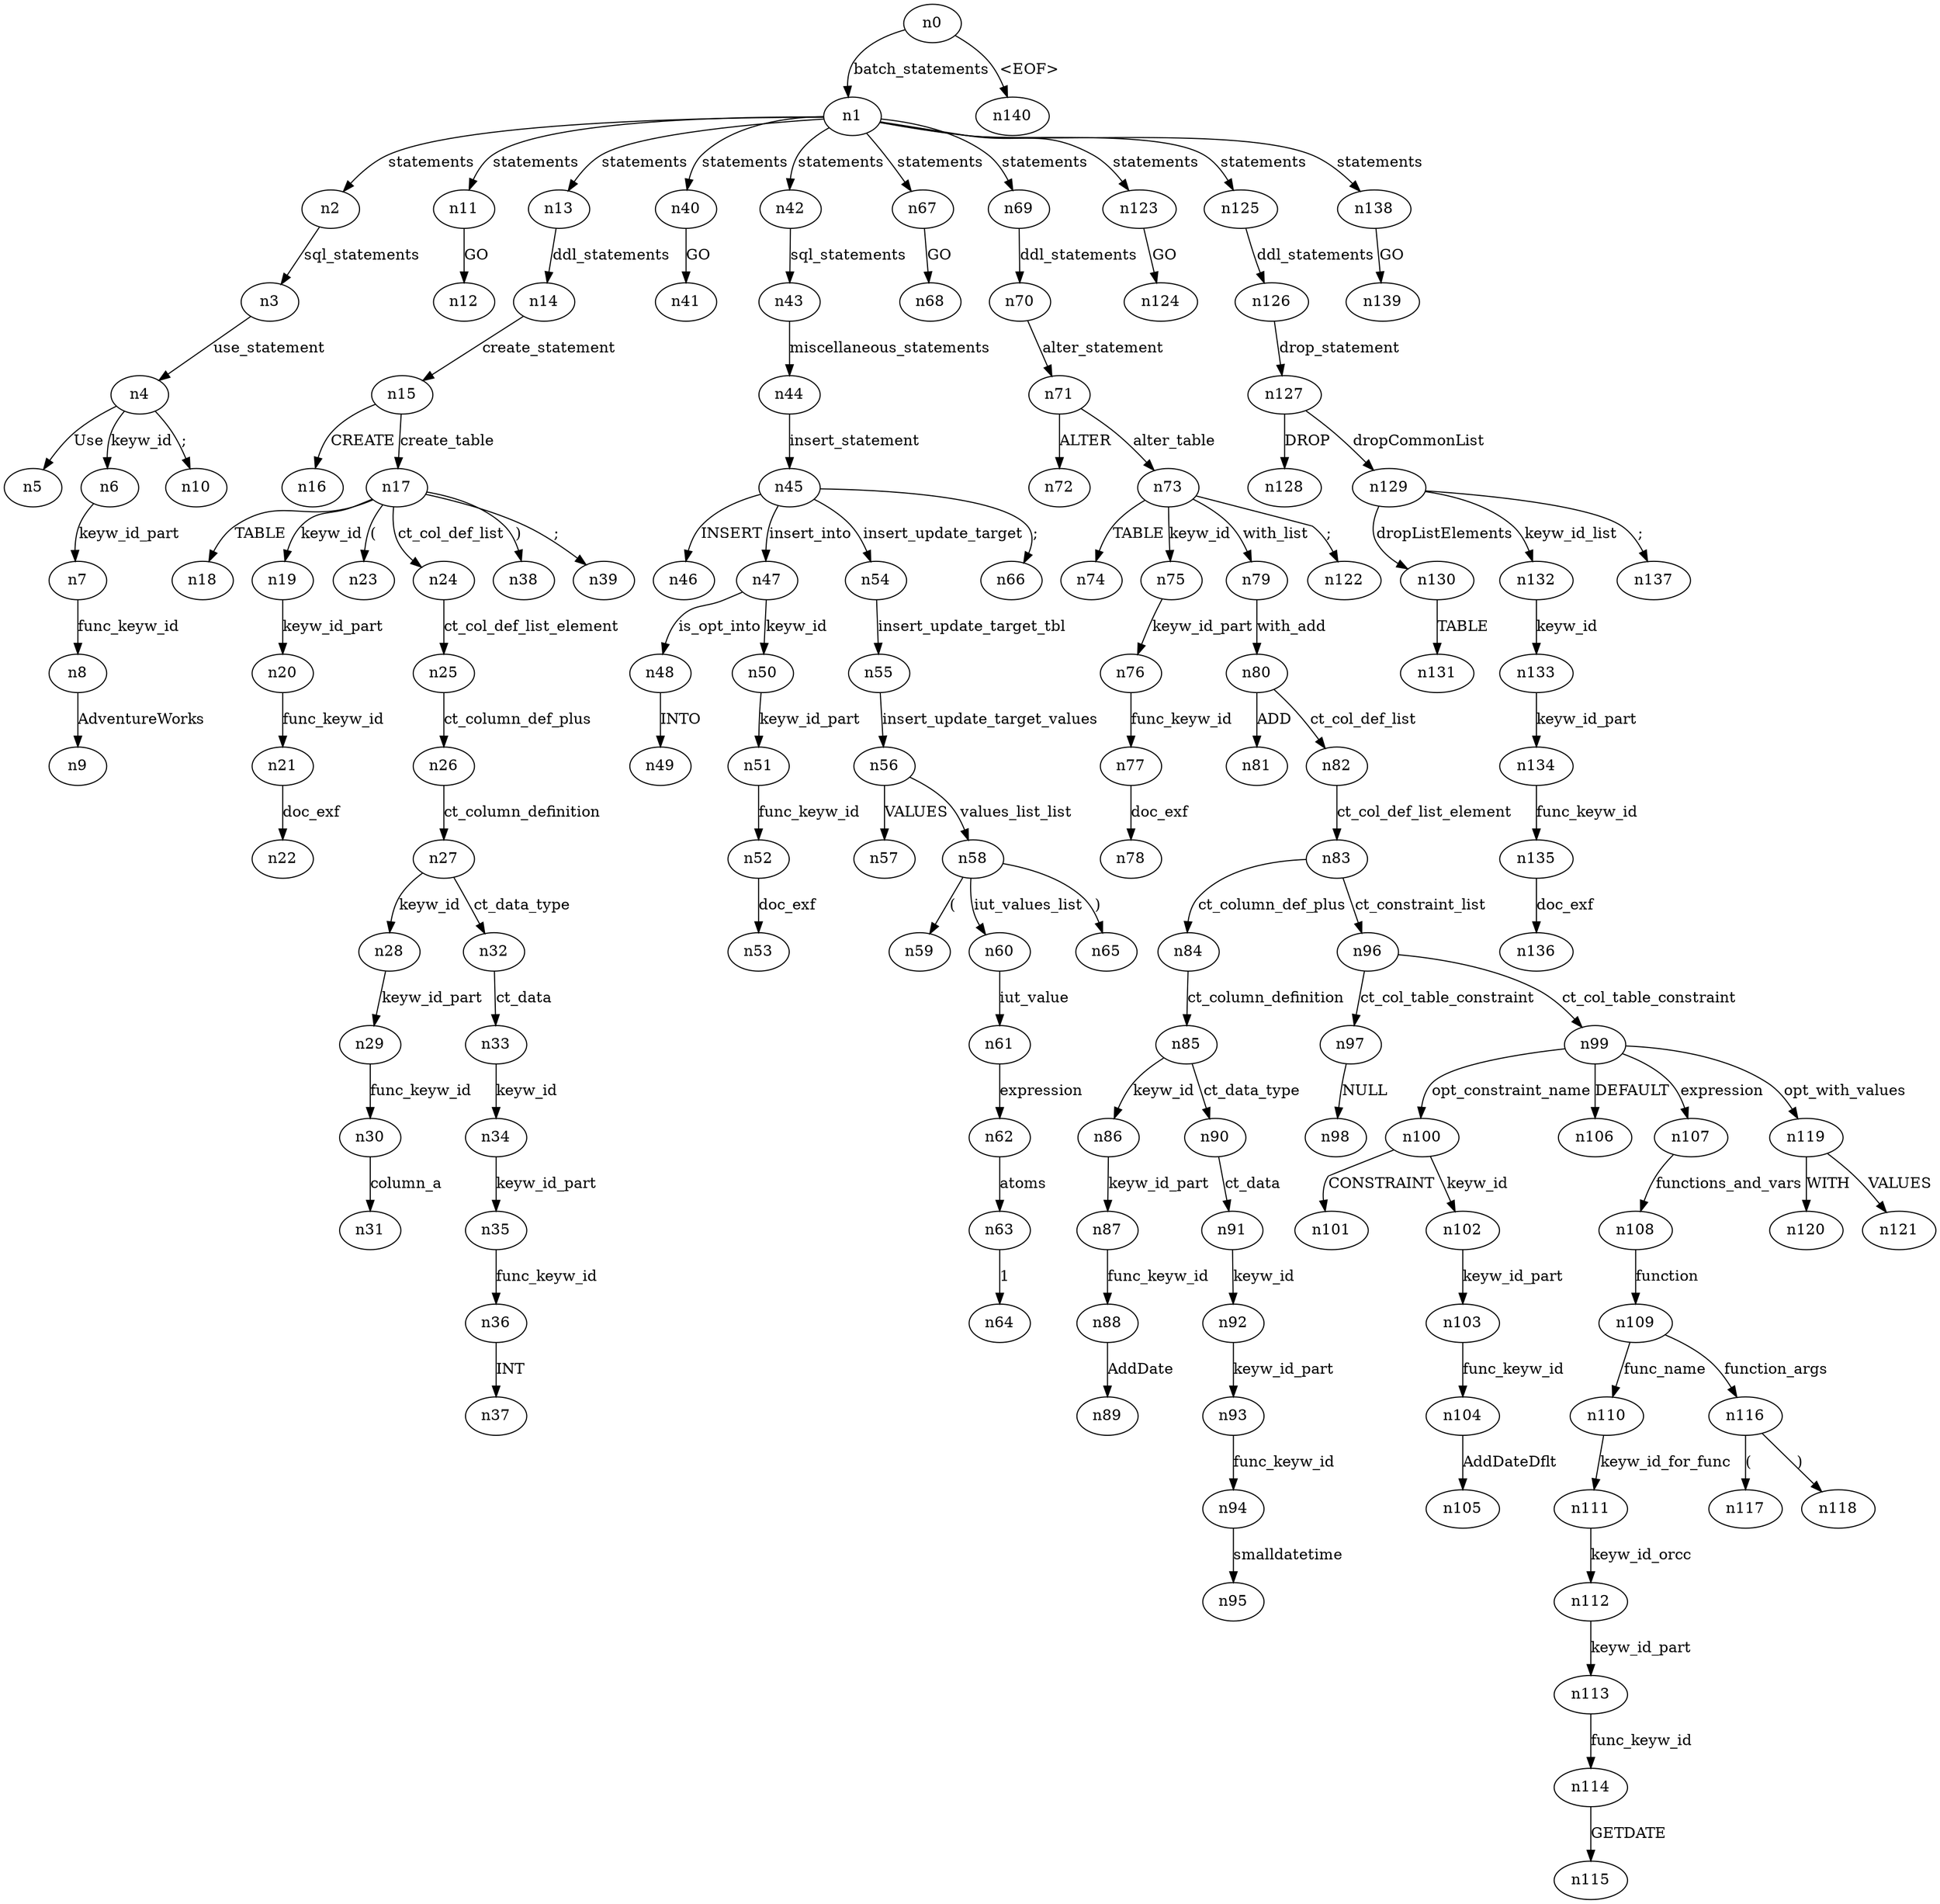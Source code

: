 digraph ParseTree {
  n0 -> n1 [label="batch_statements"];
  n1 -> n2 [label="statements"];
  n2 -> n3 [label="sql_statements"];
  n3 -> n4 [label="use_statement"];
  n4 -> n5 [label="Use"];
  n4 -> n6 [label="keyw_id"];
  n6 -> n7 [label="keyw_id_part"];
  n7 -> n8 [label="func_keyw_id"];
  n8 -> n9 [label="AdventureWorks"];
  n4 -> n10 [label=";"];
  n1 -> n11 [label="statements"];
  n11 -> n12 [label="GO"];
  n1 -> n13 [label="statements"];
  n13 -> n14 [label="ddl_statements"];
  n14 -> n15 [label="create_statement"];
  n15 -> n16 [label="CREATE"];
  n15 -> n17 [label="create_table"];
  n17 -> n18 [label="TABLE"];
  n17 -> n19 [label="keyw_id"];
  n19 -> n20 [label="keyw_id_part"];
  n20 -> n21 [label="func_keyw_id"];
  n21 -> n22 [label="doc_exf"];
  n17 -> n23 [label="("];
  n17 -> n24 [label="ct_col_def_list"];
  n24 -> n25 [label="ct_col_def_list_element"];
  n25 -> n26 [label="ct_column_def_plus"];
  n26 -> n27 [label="ct_column_definition"];
  n27 -> n28 [label="keyw_id"];
  n28 -> n29 [label="keyw_id_part"];
  n29 -> n30 [label="func_keyw_id"];
  n30 -> n31 [label="column_a"];
  n27 -> n32 [label="ct_data_type"];
  n32 -> n33 [label="ct_data"];
  n33 -> n34 [label="keyw_id"];
  n34 -> n35 [label="keyw_id_part"];
  n35 -> n36 [label="func_keyw_id"];
  n36 -> n37 [label="INT"];
  n17 -> n38 [label=")"];
  n17 -> n39 [label=";"];
  n1 -> n40 [label="statements"];
  n40 -> n41 [label="GO"];
  n1 -> n42 [label="statements"];
  n42 -> n43 [label="sql_statements"];
  n43 -> n44 [label="miscellaneous_statements"];
  n44 -> n45 [label="insert_statement"];
  n45 -> n46 [label="INSERT"];
  n45 -> n47 [label="insert_into"];
  n47 -> n48 [label="is_opt_into"];
  n48 -> n49 [label="INTO"];
  n47 -> n50 [label="keyw_id"];
  n50 -> n51 [label="keyw_id_part"];
  n51 -> n52 [label="func_keyw_id"];
  n52 -> n53 [label="doc_exf"];
  n45 -> n54 [label="insert_update_target"];
  n54 -> n55 [label="insert_update_target_tbl"];
  n55 -> n56 [label="insert_update_target_values"];
  n56 -> n57 [label="VALUES"];
  n56 -> n58 [label="values_list_list"];
  n58 -> n59 [label="("];
  n58 -> n60 [label="iut_values_list"];
  n60 -> n61 [label="iut_value"];
  n61 -> n62 [label="expression"];
  n62 -> n63 [label="atoms"];
  n63 -> n64 [label="1"];
  n58 -> n65 [label=")"];
  n45 -> n66 [label=";"];
  n1 -> n67 [label="statements"];
  n67 -> n68 [label="GO"];
  n1 -> n69 [label="statements"];
  n69 -> n70 [label="ddl_statements"];
  n70 -> n71 [label="alter_statement"];
  n71 -> n72 [label="ALTER"];
  n71 -> n73 [label="alter_table"];
  n73 -> n74 [label="TABLE"];
  n73 -> n75 [label="keyw_id"];
  n75 -> n76 [label="keyw_id_part"];
  n76 -> n77 [label="func_keyw_id"];
  n77 -> n78 [label="doc_exf"];
  n73 -> n79 [label="with_list"];
  n79 -> n80 [label="with_add"];
  n80 -> n81 [label="ADD"];
  n80 -> n82 [label="ct_col_def_list"];
  n82 -> n83 [label="ct_col_def_list_element"];
  n83 -> n84 [label="ct_column_def_plus"];
  n84 -> n85 [label="ct_column_definition"];
  n85 -> n86 [label="keyw_id"];
  n86 -> n87 [label="keyw_id_part"];
  n87 -> n88 [label="func_keyw_id"];
  n88 -> n89 [label="AddDate"];
  n85 -> n90 [label="ct_data_type"];
  n90 -> n91 [label="ct_data"];
  n91 -> n92 [label="keyw_id"];
  n92 -> n93 [label="keyw_id_part"];
  n93 -> n94 [label="func_keyw_id"];
  n94 -> n95 [label="smalldatetime"];
  n83 -> n96 [label="ct_constraint_list"];
  n96 -> n97 [label="ct_col_table_constraint"];
  n97 -> n98 [label="NULL"];
  n96 -> n99 [label="ct_col_table_constraint"];
  n99 -> n100 [label="opt_constraint_name"];
  n100 -> n101 [label="CONSTRAINT"];
  n100 -> n102 [label="keyw_id"];
  n102 -> n103 [label="keyw_id_part"];
  n103 -> n104 [label="func_keyw_id"];
  n104 -> n105 [label="AddDateDflt"];
  n99 -> n106 [label="DEFAULT"];
  n99 -> n107 [label="expression"];
  n107 -> n108 [label="functions_and_vars"];
  n108 -> n109 [label="function"];
  n109 -> n110 [label="func_name"];
  n110 -> n111 [label="keyw_id_for_func"];
  n111 -> n112 [label="keyw_id_orcc"];
  n112 -> n113 [label="keyw_id_part"];
  n113 -> n114 [label="func_keyw_id"];
  n114 -> n115 [label="GETDATE"];
  n109 -> n116 [label="function_args"];
  n116 -> n117 [label="("];
  n116 -> n118 [label=")"];
  n99 -> n119 [label="opt_with_values"];
  n119 -> n120 [label="WITH"];
  n119 -> n121 [label="VALUES"];
  n73 -> n122 [label=";"];
  n1 -> n123 [label="statements"];
  n123 -> n124 [label="GO"];
  n1 -> n125 [label="statements"];
  n125 -> n126 [label="ddl_statements"];
  n126 -> n127 [label="drop_statement"];
  n127 -> n128 [label="DROP"];
  n127 -> n129 [label="dropCommonList"];
  n129 -> n130 [label="dropListElements"];
  n130 -> n131 [label="TABLE"];
  n129 -> n132 [label="keyw_id_list"];
  n132 -> n133 [label="keyw_id"];
  n133 -> n134 [label="keyw_id_part"];
  n134 -> n135 [label="func_keyw_id"];
  n135 -> n136 [label="doc_exf"];
  n129 -> n137 [label=";"];
  n1 -> n138 [label="statements"];
  n138 -> n139 [label="GO"];
  n0 -> n140 [label="<EOF>"];
}